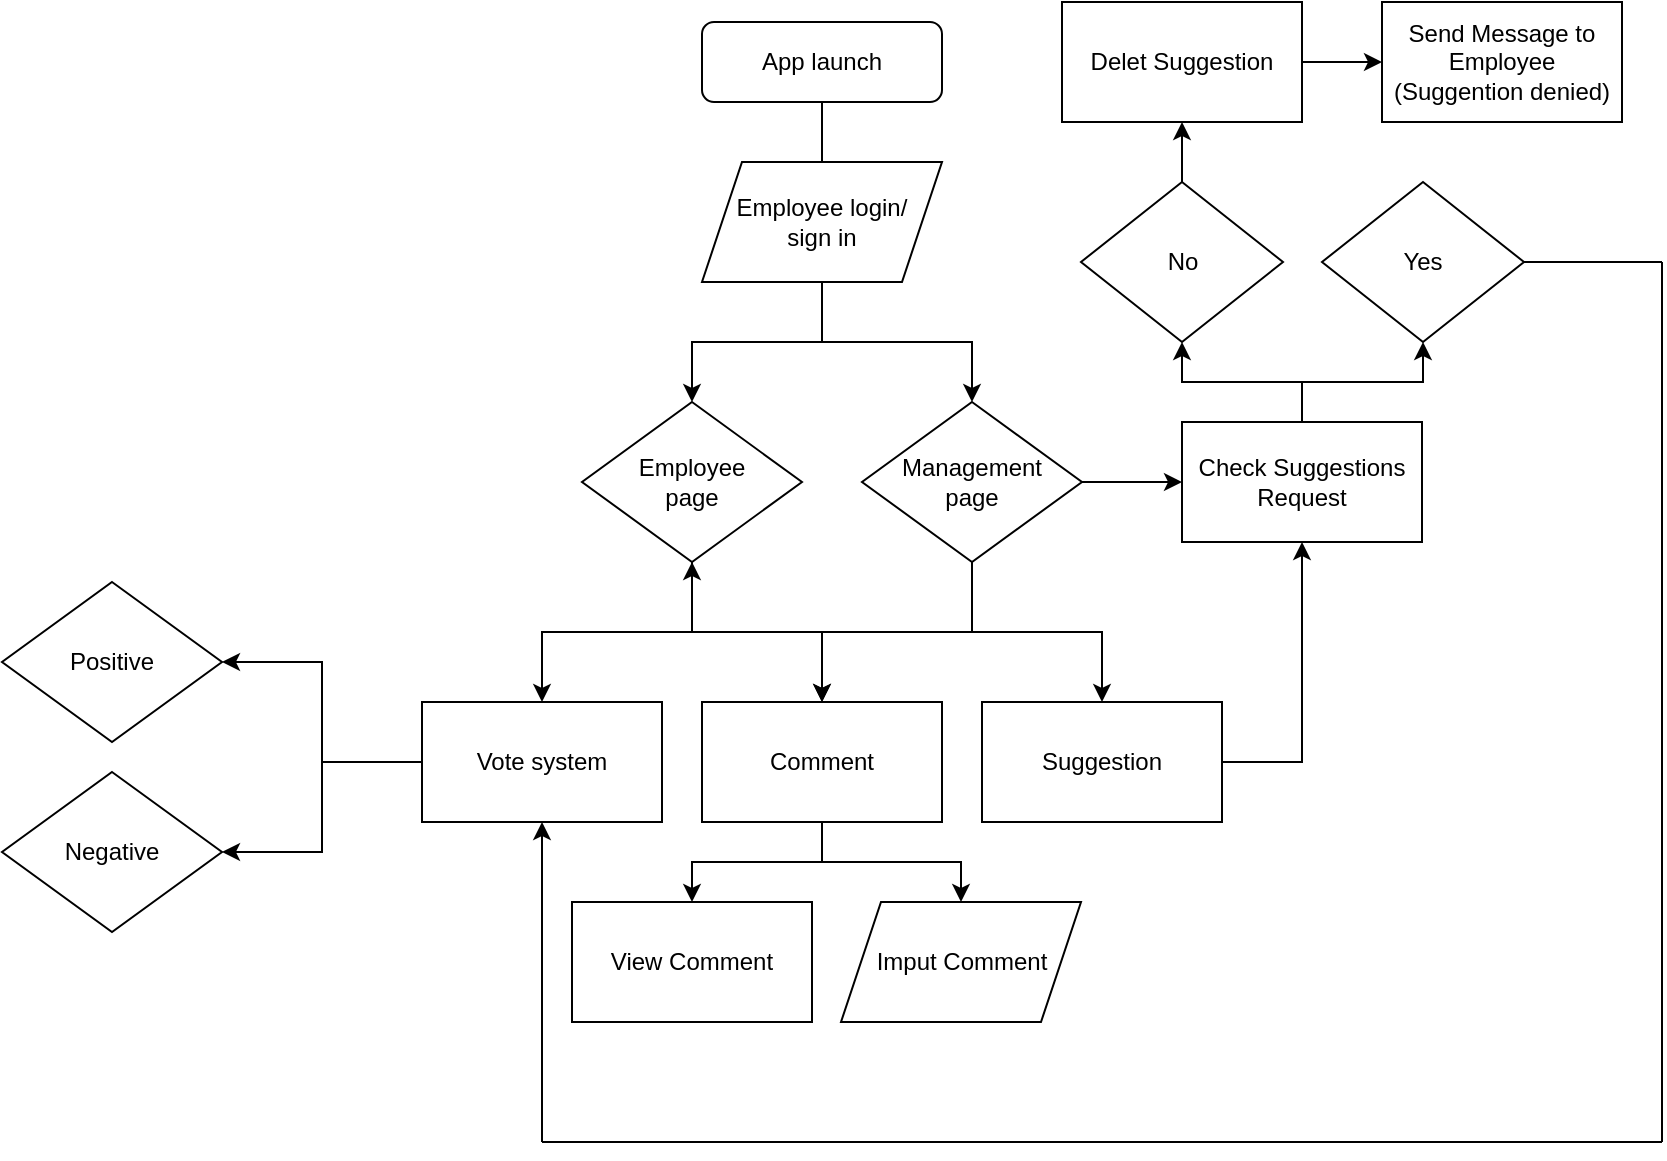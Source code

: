 <mxfile version="20.1.1" type="github">
  <diagram id="C5RBs43oDa-KdzZeNtuy" name="Page-1">
    <mxGraphModel dx="1113" dy="634" grid="1" gridSize="10" guides="1" tooltips="1" connect="1" arrows="1" fold="1" page="1" pageScale="1" pageWidth="1654" pageHeight="1169" math="0" shadow="0">
      <root>
        <mxCell id="WIyWlLk6GJQsqaUBKTNV-0" />
        <mxCell id="WIyWlLk6GJQsqaUBKTNV-1" parent="WIyWlLk6GJQsqaUBKTNV-0" />
        <mxCell id="WIyWlLk6GJQsqaUBKTNV-2" value="" style="rounded=0;html=1;jettySize=auto;orthogonalLoop=1;fontSize=11;endArrow=block;endFill=0;endSize=8;strokeWidth=1;shadow=0;labelBackgroundColor=none;edgeStyle=orthogonalEdgeStyle;" parent="WIyWlLk6GJQsqaUBKTNV-1" source="WIyWlLk6GJQsqaUBKTNV-3" edge="1">
          <mxGeometry relative="1" as="geometry">
            <mxPoint x="620" y="260" as="targetPoint" />
          </mxGeometry>
        </mxCell>
        <mxCell id="WIyWlLk6GJQsqaUBKTNV-3" value="App launch" style="rounded=1;whiteSpace=wrap;html=1;fontSize=12;glass=0;strokeWidth=1;shadow=0;" parent="WIyWlLk6GJQsqaUBKTNV-1" vertex="1">
          <mxGeometry x="560" y="170" width="120" height="40" as="geometry" />
        </mxCell>
        <mxCell id="n4fYRsKJQLswNFpMpQSC-14" style="edgeStyle=orthogonalEdgeStyle;rounded=0;orthogonalLoop=1;jettySize=auto;html=1;" parent="WIyWlLk6GJQsqaUBKTNV-1" source="n4fYRsKJQLswNFpMpQSC-0" target="n4fYRsKJQLswNFpMpQSC-8" edge="1">
          <mxGeometry relative="1" as="geometry" />
        </mxCell>
        <mxCell id="n4fYRsKJQLswNFpMpQSC-15" style="edgeStyle=orthogonalEdgeStyle;rounded=0;orthogonalLoop=1;jettySize=auto;html=1;entryX=0.5;entryY=0;entryDx=0;entryDy=0;" parent="WIyWlLk6GJQsqaUBKTNV-1" source="n4fYRsKJQLswNFpMpQSC-0" target="n4fYRsKJQLswNFpMpQSC-9" edge="1">
          <mxGeometry relative="1" as="geometry" />
        </mxCell>
        <mxCell id="n4fYRsKJQLswNFpMpQSC-0" value="Employee login/&lt;br&gt;sign in" style="shape=parallelogram;perimeter=parallelogramPerimeter;whiteSpace=wrap;html=1;fixedSize=1;" parent="WIyWlLk6GJQsqaUBKTNV-1" vertex="1">
          <mxGeometry x="560" y="240" width="120" height="60" as="geometry" />
        </mxCell>
        <mxCell id="n4fYRsKJQLswNFpMpQSC-20" style="edgeStyle=orthogonalEdgeStyle;rounded=0;orthogonalLoop=1;jettySize=auto;html=1;entryX=0.5;entryY=0;entryDx=0;entryDy=0;" parent="WIyWlLk6GJQsqaUBKTNV-1" source="n4fYRsKJQLswNFpMpQSC-8" target="n4fYRsKJQLswNFpMpQSC-18" edge="1">
          <mxGeometry relative="1" as="geometry" />
        </mxCell>
        <mxCell id="n4fYRsKJQLswNFpMpQSC-21" style="edgeStyle=orthogonalEdgeStyle;rounded=0;orthogonalLoop=1;jettySize=auto;html=1;" parent="WIyWlLk6GJQsqaUBKTNV-1" source="n4fYRsKJQLswNFpMpQSC-8" target="n4fYRsKJQLswNFpMpQSC-17" edge="1">
          <mxGeometry relative="1" as="geometry" />
        </mxCell>
        <mxCell id="n4fYRsKJQLswNFpMpQSC-22" style="edgeStyle=orthogonalEdgeStyle;rounded=0;orthogonalLoop=1;jettySize=auto;html=1;" parent="WIyWlLk6GJQsqaUBKTNV-1" source="n4fYRsKJQLswNFpMpQSC-8" edge="1">
          <mxGeometry relative="1" as="geometry">
            <mxPoint x="555.0" y="440" as="targetPoint" />
          </mxGeometry>
        </mxCell>
        <mxCell id="n4fYRsKJQLswNFpMpQSC-8" value="Employee&lt;br&gt;page" style="rhombus;whiteSpace=wrap;html=1;" parent="WIyWlLk6GJQsqaUBKTNV-1" vertex="1">
          <mxGeometry x="500" y="360" width="110" height="80" as="geometry" />
        </mxCell>
        <mxCell id="n4fYRsKJQLswNFpMpQSC-23" style="edgeStyle=orthogonalEdgeStyle;rounded=0;orthogonalLoop=1;jettySize=auto;html=1;" parent="WIyWlLk6GJQsqaUBKTNV-1" source="n4fYRsKJQLswNFpMpQSC-9" target="n4fYRsKJQLswNFpMpQSC-17" edge="1">
          <mxGeometry relative="1" as="geometry" />
        </mxCell>
        <mxCell id="n4fYRsKJQLswNFpMpQSC-24" style="edgeStyle=orthogonalEdgeStyle;rounded=0;orthogonalLoop=1;jettySize=auto;html=1;entryX=0.5;entryY=0;entryDx=0;entryDy=0;" parent="WIyWlLk6GJQsqaUBKTNV-1" source="n4fYRsKJQLswNFpMpQSC-9" target="n4fYRsKJQLswNFpMpQSC-19" edge="1">
          <mxGeometry relative="1" as="geometry" />
        </mxCell>
        <mxCell id="n4fYRsKJQLswNFpMpQSC-25" style="edgeStyle=orthogonalEdgeStyle;rounded=0;orthogonalLoop=1;jettySize=auto;html=1;entryX=0;entryY=0.5;entryDx=0;entryDy=0;" parent="WIyWlLk6GJQsqaUBKTNV-1" source="n4fYRsKJQLswNFpMpQSC-9" target="n4fYRsKJQLswNFpMpQSC-16" edge="1">
          <mxGeometry relative="1" as="geometry" />
        </mxCell>
        <mxCell id="n4fYRsKJQLswNFpMpQSC-9" value="Management&lt;br&gt;page" style="rhombus;whiteSpace=wrap;html=1;" parent="WIyWlLk6GJQsqaUBKTNV-1" vertex="1">
          <mxGeometry x="640" y="360" width="110" height="80" as="geometry" />
        </mxCell>
        <mxCell id="n4fYRsKJQLswNFpMpQSC-27" value="" style="edgeStyle=orthogonalEdgeStyle;rounded=0;orthogonalLoop=1;jettySize=auto;html=1;" parent="WIyWlLk6GJQsqaUBKTNV-1" source="n4fYRsKJQLswNFpMpQSC-16" target="n4fYRsKJQLswNFpMpQSC-26" edge="1">
          <mxGeometry relative="1" as="geometry" />
        </mxCell>
        <mxCell id="n4fYRsKJQLswNFpMpQSC-48" style="edgeStyle=orthogonalEdgeStyle;rounded=0;orthogonalLoop=1;jettySize=auto;html=1;entryX=0.5;entryY=1;entryDx=0;entryDy=0;" parent="WIyWlLk6GJQsqaUBKTNV-1" source="n4fYRsKJQLswNFpMpQSC-16" target="n4fYRsKJQLswNFpMpQSC-28" edge="1">
          <mxGeometry relative="1" as="geometry" />
        </mxCell>
        <mxCell id="n4fYRsKJQLswNFpMpQSC-16" value="Check Suggestions Request" style="rounded=0;whiteSpace=wrap;html=1;" parent="WIyWlLk6GJQsqaUBKTNV-1" vertex="1">
          <mxGeometry x="800" y="370" width="120" height="60" as="geometry" />
        </mxCell>
        <mxCell id="n4fYRsKJQLswNFpMpQSC-62" value="" style="edgeStyle=orthogonalEdgeStyle;rounded=0;orthogonalLoop=1;jettySize=auto;html=1;exitX=0.5;exitY=1;exitDx=0;exitDy=0;" parent="WIyWlLk6GJQsqaUBKTNV-1" source="n4fYRsKJQLswNFpMpQSC-17" edge="1">
          <mxGeometry relative="1" as="geometry">
            <mxPoint x="555" y="610" as="targetPoint" />
            <Array as="points">
              <mxPoint x="620" y="590" />
              <mxPoint x="555" y="590" />
            </Array>
          </mxGeometry>
        </mxCell>
        <mxCell id="n4fYRsKJQLswNFpMpQSC-63" value="" style="edgeStyle=orthogonalEdgeStyle;rounded=0;orthogonalLoop=1;jettySize=auto;html=1;" parent="WIyWlLk6GJQsqaUBKTNV-1" source="n4fYRsKJQLswNFpMpQSC-17" target="n4fYRsKJQLswNFpMpQSC-66" edge="1">
          <mxGeometry relative="1" as="geometry">
            <mxPoint x="560" y="610" as="targetPoint" />
          </mxGeometry>
        </mxCell>
        <mxCell id="n4fYRsKJQLswNFpMpQSC-17" value="Comment" style="rounded=0;whiteSpace=wrap;html=1;" parent="WIyWlLk6GJQsqaUBKTNV-1" vertex="1">
          <mxGeometry x="560" y="510" width="120" height="60" as="geometry" />
        </mxCell>
        <mxCell id="TXGYTypcBHGwvudMMBsX-1" value="" style="edgeStyle=orthogonalEdgeStyle;rounded=0;orthogonalLoop=1;jettySize=auto;html=1;" edge="1" parent="WIyWlLk6GJQsqaUBKTNV-1" source="n4fYRsKJQLswNFpMpQSC-18" target="TXGYTypcBHGwvudMMBsX-0">
          <mxGeometry relative="1" as="geometry" />
        </mxCell>
        <mxCell id="TXGYTypcBHGwvudMMBsX-4" style="edgeStyle=orthogonalEdgeStyle;rounded=0;orthogonalLoop=1;jettySize=auto;html=1;entryX=1;entryY=0.5;entryDx=0;entryDy=0;" edge="1" parent="WIyWlLk6GJQsqaUBKTNV-1" source="n4fYRsKJQLswNFpMpQSC-18" target="TXGYTypcBHGwvudMMBsX-2">
          <mxGeometry relative="1" as="geometry" />
        </mxCell>
        <mxCell id="n4fYRsKJQLswNFpMpQSC-18" value="Vote system" style="rounded=0;whiteSpace=wrap;html=1;" parent="WIyWlLk6GJQsqaUBKTNV-1" vertex="1">
          <mxGeometry x="420" y="510" width="120" height="60" as="geometry" />
        </mxCell>
        <mxCell id="n4fYRsKJQLswNFpMpQSC-55" style="edgeStyle=orthogonalEdgeStyle;rounded=0;orthogonalLoop=1;jettySize=auto;html=1;entryX=0.5;entryY=1;entryDx=0;entryDy=0;exitX=1;exitY=0.5;exitDx=0;exitDy=0;" parent="WIyWlLk6GJQsqaUBKTNV-1" source="n4fYRsKJQLswNFpMpQSC-19" target="n4fYRsKJQLswNFpMpQSC-16" edge="1">
          <mxGeometry relative="1" as="geometry">
            <mxPoint x="860" y="440" as="targetPoint" />
          </mxGeometry>
        </mxCell>
        <mxCell id="n4fYRsKJQLswNFpMpQSC-19" value="Suggestion" style="rounded=0;whiteSpace=wrap;html=1;" parent="WIyWlLk6GJQsqaUBKTNV-1" vertex="1">
          <mxGeometry x="700" y="510" width="120" height="60" as="geometry" />
        </mxCell>
        <mxCell id="n4fYRsKJQLswNFpMpQSC-26" value="Yes" style="rhombus;whiteSpace=wrap;html=1;rounded=0;" parent="WIyWlLk6GJQsqaUBKTNV-1" vertex="1">
          <mxGeometry x="870" y="250" width="101" height="80" as="geometry" />
        </mxCell>
        <mxCell id="n4fYRsKJQLswNFpMpQSC-49" style="edgeStyle=orthogonalEdgeStyle;rounded=0;orthogonalLoop=1;jettySize=auto;html=1;entryX=0.5;entryY=1;entryDx=0;entryDy=0;" parent="WIyWlLk6GJQsqaUBKTNV-1" source="n4fYRsKJQLswNFpMpQSC-28" target="n4fYRsKJQLswNFpMpQSC-38" edge="1">
          <mxGeometry relative="1" as="geometry" />
        </mxCell>
        <mxCell id="n4fYRsKJQLswNFpMpQSC-28" value="No" style="rhombus;whiteSpace=wrap;html=1;rounded=0;" parent="WIyWlLk6GJQsqaUBKTNV-1" vertex="1">
          <mxGeometry x="749.5" y="250" width="101" height="80" as="geometry" />
        </mxCell>
        <mxCell id="n4fYRsKJQLswNFpMpQSC-41" value="" style="edgeStyle=orthogonalEdgeStyle;rounded=0;orthogonalLoop=1;jettySize=auto;html=1;" parent="WIyWlLk6GJQsqaUBKTNV-1" source="n4fYRsKJQLswNFpMpQSC-38" target="n4fYRsKJQLswNFpMpQSC-40" edge="1">
          <mxGeometry relative="1" as="geometry" />
        </mxCell>
        <mxCell id="n4fYRsKJQLswNFpMpQSC-38" value="Delet Suggestion" style="whiteSpace=wrap;html=1;rounded=0;" parent="WIyWlLk6GJQsqaUBKTNV-1" vertex="1">
          <mxGeometry x="740" y="160" width="120" height="60" as="geometry" />
        </mxCell>
        <mxCell id="n4fYRsKJQLswNFpMpQSC-40" value="Send Message to Employee&lt;br&gt;(Suggention denied)" style="whiteSpace=wrap;html=1;rounded=0;" parent="WIyWlLk6GJQsqaUBKTNV-1" vertex="1">
          <mxGeometry x="900" y="160" width="120" height="60" as="geometry" />
        </mxCell>
        <mxCell id="n4fYRsKJQLswNFpMpQSC-57" value="" style="endArrow=none;html=1;rounded=0;entryX=1;entryY=0.5;entryDx=0;entryDy=0;" parent="WIyWlLk6GJQsqaUBKTNV-1" target="n4fYRsKJQLswNFpMpQSC-26" edge="1">
          <mxGeometry width="50" height="50" relative="1" as="geometry">
            <mxPoint x="1040" y="290" as="sourcePoint" />
            <mxPoint x="860" y="380" as="targetPoint" />
          </mxGeometry>
        </mxCell>
        <mxCell id="n4fYRsKJQLswNFpMpQSC-58" value="" style="endArrow=none;html=1;rounded=0;" parent="WIyWlLk6GJQsqaUBKTNV-1" edge="1">
          <mxGeometry width="50" height="50" relative="1" as="geometry">
            <mxPoint x="1040" y="730" as="sourcePoint" />
            <mxPoint x="1040" y="290" as="targetPoint" />
          </mxGeometry>
        </mxCell>
        <mxCell id="n4fYRsKJQLswNFpMpQSC-59" value="" style="endArrow=none;html=1;rounded=0;" parent="WIyWlLk6GJQsqaUBKTNV-1" edge="1">
          <mxGeometry width="50" height="50" relative="1" as="geometry">
            <mxPoint x="480" y="730" as="sourcePoint" />
            <mxPoint x="1040" y="730" as="targetPoint" />
          </mxGeometry>
        </mxCell>
        <mxCell id="n4fYRsKJQLswNFpMpQSC-60" value="" style="endArrow=classic;html=1;rounded=0;entryX=0.5;entryY=1;entryDx=0;entryDy=0;" parent="WIyWlLk6GJQsqaUBKTNV-1" target="n4fYRsKJQLswNFpMpQSC-18" edge="1">
          <mxGeometry width="50" height="50" relative="1" as="geometry">
            <mxPoint x="480" y="730" as="sourcePoint" />
            <mxPoint x="860" y="510" as="targetPoint" />
          </mxGeometry>
        </mxCell>
        <mxCell id="n4fYRsKJQLswNFpMpQSC-66" value="Imput Comment" style="shape=parallelogram;perimeter=parallelogramPerimeter;whiteSpace=wrap;html=1;fixedSize=1;" parent="WIyWlLk6GJQsqaUBKTNV-1" vertex="1">
          <mxGeometry x="629.5" y="610" width="120" height="60" as="geometry" />
        </mxCell>
        <mxCell id="n4fYRsKJQLswNFpMpQSC-68" value="View Comment" style="rounded=0;whiteSpace=wrap;html=1;" parent="WIyWlLk6GJQsqaUBKTNV-1" vertex="1">
          <mxGeometry x="495" y="610" width="120" height="60" as="geometry" />
        </mxCell>
        <mxCell id="TXGYTypcBHGwvudMMBsX-0" value="Positive" style="rhombus;whiteSpace=wrap;html=1;rounded=0;" vertex="1" parent="WIyWlLk6GJQsqaUBKTNV-1">
          <mxGeometry x="210" y="450" width="110" height="80" as="geometry" />
        </mxCell>
        <mxCell id="TXGYTypcBHGwvudMMBsX-2" value="Negative" style="rhombus;whiteSpace=wrap;html=1;rounded=0;" vertex="1" parent="WIyWlLk6GJQsqaUBKTNV-1">
          <mxGeometry x="210" y="545" width="110" height="80" as="geometry" />
        </mxCell>
      </root>
    </mxGraphModel>
  </diagram>
</mxfile>
